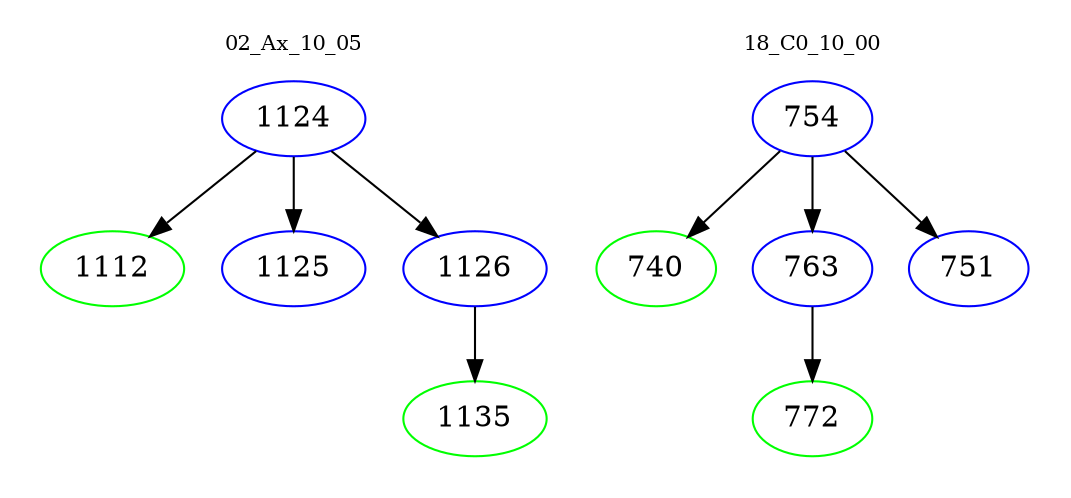 digraph{
subgraph cluster_0 {
color = white
label = "02_Ax_10_05";
fontsize=10;
T0_1124 [label="1124", color="blue"]
T0_1124 -> T0_1112 [color="black"]
T0_1112 [label="1112", color="green"]
T0_1124 -> T0_1125 [color="black"]
T0_1125 [label="1125", color="blue"]
T0_1124 -> T0_1126 [color="black"]
T0_1126 [label="1126", color="blue"]
T0_1126 -> T0_1135 [color="black"]
T0_1135 [label="1135", color="green"]
}
subgraph cluster_1 {
color = white
label = "18_C0_10_00";
fontsize=10;
T1_754 [label="754", color="blue"]
T1_754 -> T1_740 [color="black"]
T1_740 [label="740", color="green"]
T1_754 -> T1_763 [color="black"]
T1_763 [label="763", color="blue"]
T1_763 -> T1_772 [color="black"]
T1_772 [label="772", color="green"]
T1_754 -> T1_751 [color="black"]
T1_751 [label="751", color="blue"]
}
}

